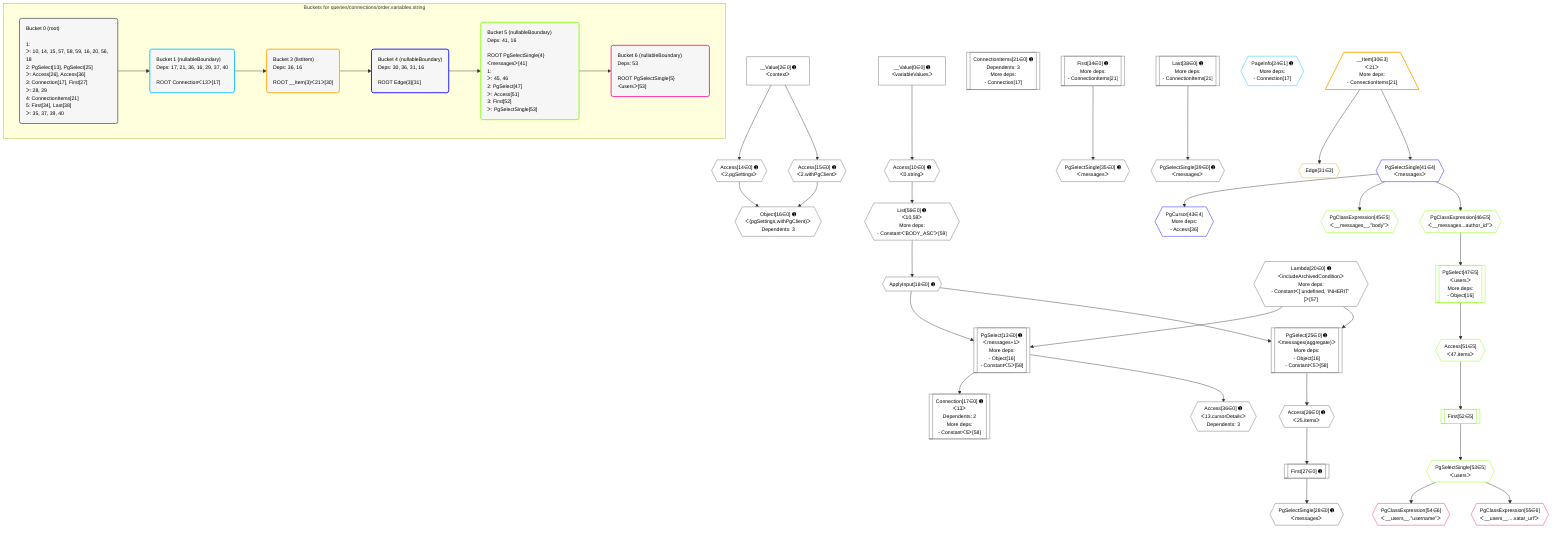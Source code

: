 %%{init: {'themeVariables': { 'fontSize': '12px'}}}%%
graph TD
    classDef path fill:#eee,stroke:#000,color:#000
    classDef plan fill:#fff,stroke-width:1px,color:#000
    classDef itemplan fill:#fff,stroke-width:2px,color:#000
    classDef unbatchedplan fill:#dff,stroke-width:1px,color:#000
    classDef sideeffectplan fill:#fcc,stroke-width:2px,color:#000
    classDef bucket fill:#f6f6f6,color:#000,stroke-width:2px,text-align:left

    subgraph "Buckets for queries/connections/order.variables.string"
    Bucket0("Bucket 0 (root)<br /><br />1: <br />ᐳ: 10, 14, 15, 57, 58, 59, 16, 20, 56, 18<br />2: PgSelect[13], PgSelect[25]<br />ᐳ: Access[26], Access[36]<br />3: Connection[17], First[27]<br />ᐳ: 28, 29<br />4: ConnectionItems[21]<br />5: First[34], Last[38]<br />ᐳ: 35, 37, 39, 40"):::bucket
    Bucket1("Bucket 1 (nullableBoundary)<br />Deps: 17, 21, 36, 16, 29, 37, 40<br /><br />ROOT Connectionᐸ13ᐳ[17]"):::bucket
    Bucket3("Bucket 3 (listItem)<br />Deps: 36, 16<br /><br />ROOT __Item{3}ᐸ21ᐳ[30]"):::bucket
    Bucket4("Bucket 4 (nullableBoundary)<br />Deps: 30, 36, 31, 16<br /><br />ROOT Edge{3}[31]"):::bucket
    Bucket5("Bucket 5 (nullableBoundary)<br />Deps: 41, 16<br /><br />ROOT PgSelectSingle{4}ᐸmessagesᐳ[41]<br />1: <br />ᐳ: 45, 46<br />2: PgSelect[47]<br />ᐳ: Access[51]<br />3: First[52]<br />ᐳ: PgSelectSingle[53]"):::bucket
    Bucket6("Bucket 6 (nullableBoundary)<br />Deps: 53<br /><br />ROOT PgSelectSingle{5}ᐸusersᐳ[53]"):::bucket
    end
    Bucket0 --> Bucket1
    Bucket1 --> Bucket3
    Bucket3 --> Bucket4
    Bucket4 --> Bucket5
    Bucket5 --> Bucket6

    %% plan dependencies
    PgSelect13[["PgSelect[13∈0] ➊<br />ᐸmessages+1ᐳ<br />More deps:<br />- Object[16]<br />- Constantᐸ5ᐳ[58]"]]:::plan
    ApplyInput18{{"ApplyInput[18∈0] ➊"}}:::plan
    Lambda20{{"Lambda[20∈0] ➊<br />ᐸincludeArchivedConditionᐳ<br />More deps:<br />- Constantᐸ[ undefined, 'INHERIT' ]ᐳ[57]"}}:::plan
    ApplyInput18 & Lambda20 --> PgSelect13
    PgSelect25[["PgSelect[25∈0] ➊<br />ᐸmessages(aggregate)ᐳ<br />More deps:<br />- Object[16]<br />- Constantᐸ5ᐳ[58]"]]:::plan
    ApplyInput18 & Lambda20 --> PgSelect25
    Object16{{"Object[16∈0] ➊<br />ᐸ{pgSettings,withPgClient}ᐳ<br />Dependents: 3"}}:::plan
    Access14{{"Access[14∈0] ➊<br />ᐸ2.pgSettingsᐳ"}}:::plan
    Access15{{"Access[15∈0] ➊<br />ᐸ2.withPgClientᐳ"}}:::plan
    Access14 & Access15 --> Object16
    Connection17[["Connection[17∈0] ➊<br />ᐸ13ᐳ<br />Dependents: 2<br />More deps:<br />- Constantᐸ5ᐳ[58]"]]:::plan
    PgSelect13 --> Connection17
    List56{{"List[56∈0] ➊<br />ᐸ10,59ᐳ<br />More deps:<br />- Constantᐸ'BODY_ASC'ᐳ[59]"}}:::plan
    Access10{{"Access[10∈0] ➊<br />ᐸ0.stringᐳ"}}:::plan
    Access10 --> List56
    __Value0["__Value[0∈0] ➊<br />ᐸvariableValuesᐳ"]:::plan
    __Value0 --> Access10
    __Value2["__Value[2∈0] ➊<br />ᐸcontextᐳ"]:::plan
    __Value2 --> Access14
    __Value2 --> Access15
    List56 --> ApplyInput18
    ConnectionItems21[["ConnectionItems[21∈0] ➊<br />Dependents: 3<br />More deps:<br />- Connection[17]"]]:::plan
    Access26{{"Access[26∈0] ➊<br />ᐸ25.itemsᐳ"}}:::plan
    PgSelect25 --> Access26
    First27[["First[27∈0] ➊"]]:::plan
    Access26 --> First27
    PgSelectSingle28{{"PgSelectSingle[28∈0] ➊<br />ᐸmessagesᐳ"}}:::plan
    First27 --> PgSelectSingle28
    First34[["First[34∈0] ➊<br />More deps:<br />- ConnectionItems[21]"]]:::plan
    PgSelectSingle35{{"PgSelectSingle[35∈0] ➊<br />ᐸmessagesᐳ"}}:::plan
    First34 --> PgSelectSingle35
    Access36{{"Access[36∈0] ➊<br />ᐸ13.cursorDetailsᐳ<br />Dependents: 3"}}:::plan
    PgSelect13 --> Access36
    Last38[["Last[38∈0] ➊<br />More deps:<br />- ConnectionItems[21]"]]:::plan
    PgSelectSingle39{{"PgSelectSingle[39∈0] ➊<br />ᐸmessagesᐳ"}}:::plan
    Last38 --> PgSelectSingle39
    PageInfo24{{"PageInfo[24∈1] ➊<br />More deps:<br />- Connection[17]"}}:::plan
    __Item30[/"__Item[30∈3]<br />ᐸ21ᐳ<br />More deps:<br />- ConnectionItems[21]"\]:::itemplan
    Edge31{{"Edge[31∈3]"}}:::plan
    __Item30 --> Edge31
    PgCursor43{{"PgCursor[43∈4]<br />More deps:<br />- Access[36]"}}:::plan
    PgSelectSingle41{{"PgSelectSingle[41∈4]<br />ᐸmessagesᐳ"}}:::plan
    PgSelectSingle41 --> PgCursor43
    __Item30 --> PgSelectSingle41
    PgSelect47[["PgSelect[47∈5]<br />ᐸusersᐳ<br />More deps:<br />- Object[16]"]]:::plan
    PgClassExpression46{{"PgClassExpression[46∈5]<br />ᐸ__messages...author_id”ᐳ"}}:::plan
    PgClassExpression46 --> PgSelect47
    PgClassExpression45{{"PgClassExpression[45∈5]<br />ᐸ__messages__.”body”ᐳ"}}:::plan
    PgSelectSingle41 --> PgClassExpression45
    PgSelectSingle41 --> PgClassExpression46
    Access51{{"Access[51∈5]<br />ᐸ47.itemsᐳ"}}:::plan
    PgSelect47 --> Access51
    First52[["First[52∈5]"]]:::plan
    Access51 --> First52
    PgSelectSingle53{{"PgSelectSingle[53∈5]<br />ᐸusersᐳ"}}:::plan
    First52 --> PgSelectSingle53
    PgClassExpression54{{"PgClassExpression[54∈6]<br />ᐸ__users__.”username”ᐳ"}}:::plan
    PgSelectSingle53 --> PgClassExpression54
    PgClassExpression55{{"PgClassExpression[55∈6]<br />ᐸ__users__....vatar_url”ᐳ"}}:::plan
    PgSelectSingle53 --> PgClassExpression55

    %% define steps
    classDef bucket0 stroke:#696969
    class Bucket0,__Value0,__Value2,Access10,PgSelect13,Access14,Access15,Object16,Connection17,ApplyInput18,Lambda20,ConnectionItems21,PgSelect25,Access26,First27,PgSelectSingle28,First34,PgSelectSingle35,Access36,Last38,PgSelectSingle39,List56 bucket0
    classDef bucket1 stroke:#00bfff
    class Bucket1,PageInfo24 bucket1
    classDef bucket3 stroke:#ffa500
    class Bucket3,__Item30,Edge31 bucket3
    classDef bucket4 stroke:#0000ff
    class Bucket4,PgSelectSingle41,PgCursor43 bucket4
    classDef bucket5 stroke:#7fff00
    class Bucket5,PgClassExpression45,PgClassExpression46,PgSelect47,Access51,First52,PgSelectSingle53 bucket5
    classDef bucket6 stroke:#ff1493
    class Bucket6,PgClassExpression54,PgClassExpression55 bucket6